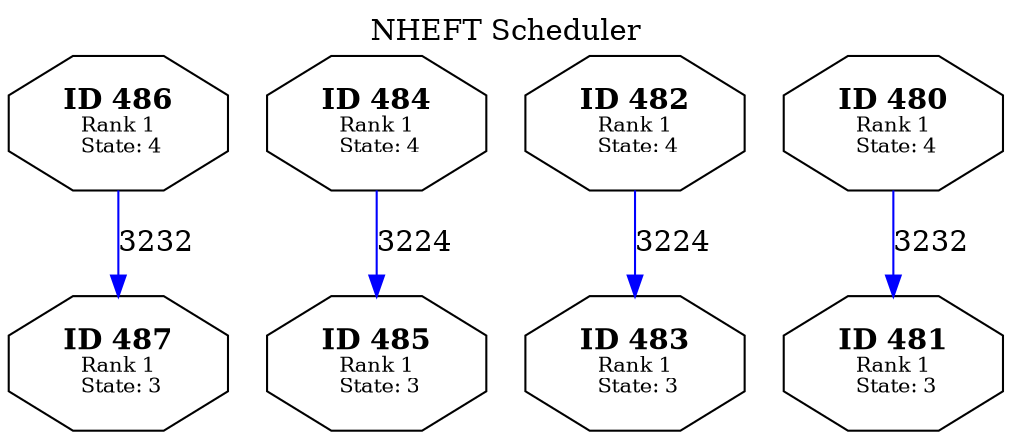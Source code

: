 // Generated in NHEFTScheduler
digraph TargetTaskGraph {
  labelloc="t";
  label="NHEFT Scheduler";
  V487 [label=<<B>ID 487</B><BR /><FONT POINT-SIZE="10">Rank 1<BR /> State: 3</FONT>> shape=octagon];
  V486 [label=<<B>ID 486</B><BR /><FONT POINT-SIZE="10">Rank 1<BR /> State: 4</FONT>> shape=octagon];
  V486 -> V487 [color="blue" label=<3232>];
  V485 [label=<<B>ID 485</B><BR /><FONT POINT-SIZE="10">Rank 1<BR /> State: 3</FONT>> shape=octagon];
  V484 [label=<<B>ID 484</B><BR /><FONT POINT-SIZE="10">Rank 1<BR /> State: 4</FONT>> shape=octagon];
  V484 -> V485 [color="blue" label=<3224>];
  V483 [label=<<B>ID 483</B><BR /><FONT POINT-SIZE="10">Rank 1<BR /> State: 3</FONT>> shape=octagon];
  V482 [label=<<B>ID 482</B><BR /><FONT POINT-SIZE="10">Rank 1<BR /> State: 4</FONT>> shape=octagon];
  V482 -> V483 [color="blue" label=<3224>];
  V481 [label=<<B>ID 481</B><BR /><FONT POINT-SIZE="10">Rank 1<BR /> State: 3</FONT>> shape=octagon];
  V480 [label=<<B>ID 480</B><BR /><FONT POINT-SIZE="10">Rank 1<BR /> State: 4</FONT>> shape=octagon];
  V480 -> V481 [color="blue" label=<3232>];
}
